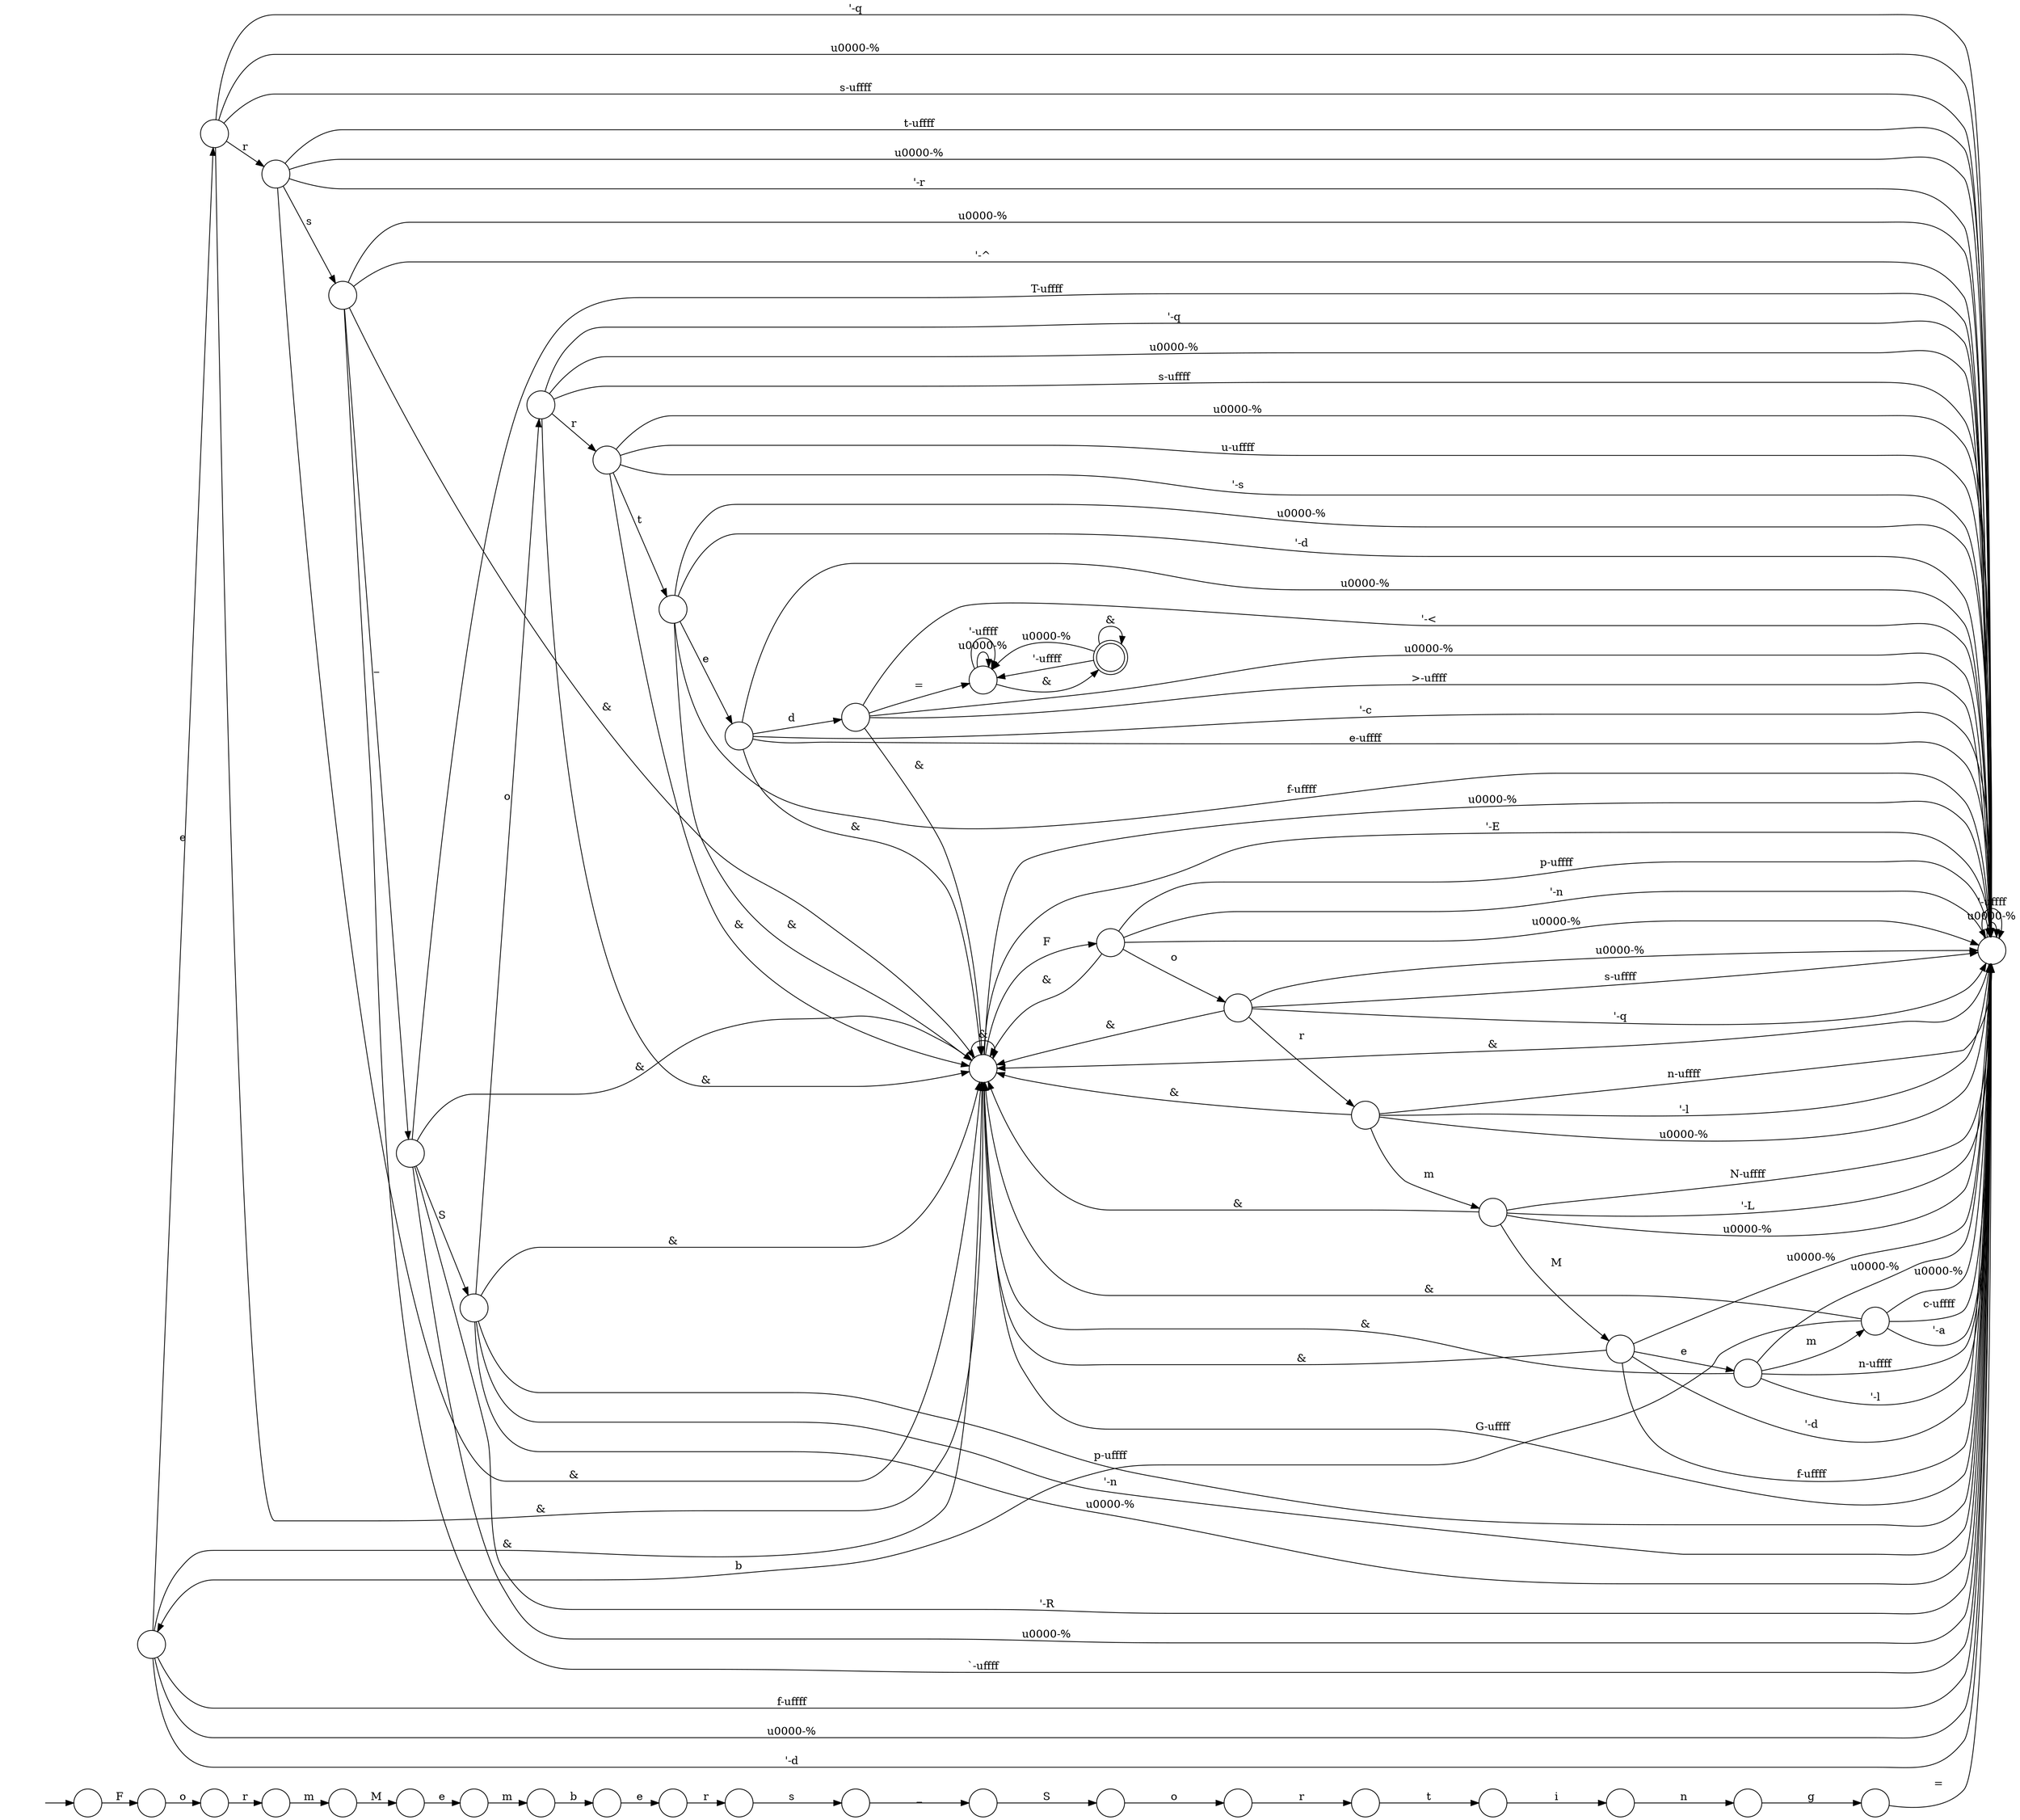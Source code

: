 digraph Automaton {
  rankdir = LR;
  0 [shape=circle,label=""];
  0 -> 5 [label="&"]
  0 -> 34 [label="e"]
  0 -> 32 [label="f-\uffff"]
  0 -> 32 [label="\u0000-%"]
  0 -> 32 [label="'-d"]
  1 [shape=circle,label=""];
  1 -> 16 [label="e"]
  2 [shape=circle,label=""];
  2 -> 32 [label="'-<"]
  2 -> 8 [label="="]
  2 -> 5 [label="&"]
  2 -> 32 [label="\u0000-%"]
  2 -> 32 [label=">-\uffff"]
  3 [shape=circle,label=""];
  3 -> 22 [label="o"]
  4 [shape=circle,label=""];
  4 -> 14 [label="b"]
  5 [shape=circle,label=""];
  5 -> 32 [label="G-\uffff"]
  5 -> 5 [label="&"]
  5 -> 37 [label="F"]
  5 -> 32 [label="\u0000-%"]
  5 -> 32 [label="'-E"]
  6 [shape=circle,label=""];
  6 -> 5 [label="&"]
  6 -> 32 [label="n-\uffff"]
  6 -> 35 [label="m"]
  6 -> 32 [label="'-l"]
  6 -> 32 [label="\u0000-%"]
  7 [shape=circle,label=""];
  7 -> 38 [label="t"]
  8 [shape=circle,label=""];
  8 -> 21 [label="&"]
  8 -> 8 [label="\u0000-%"]
  8 -> 8 [label="'-\uffff"]
  9 [shape=circle,label=""];
  9 -> 36 [label="m"]
  10 [shape=circle,label=""];
  10 -> 5 [label="&"]
  10 -> 32 [label="'-q"]
  10 -> 32 [label="\u0000-%"]
  10 -> 28 [label="r"]
  10 -> 32 [label="s-\uffff"]
  11 [shape=circle,label=""];
  11 -> 32 [label="`-\uffff"]
  11 -> 5 [label="&"]
  11 -> 15 [label="_"]
  11 -> 32 [label="\u0000-%"]
  11 -> 32 [label="'-^"]
  12 [shape=circle,label=""];
  12 -> 24 [label="g"]
  13 [shape=circle,label=""];
  13 -> 5 [label="&"]
  13 -> 32 [label="'-q"]
  13 -> 32 [label="\u0000-%"]
  13 -> 40 [label="r"]
  13 -> 32 [label="s-\uffff"]
  14 [shape=circle,label=""];
  14 -> 31 [label="e"]
  15 [shape=circle,label=""];
  15 -> 32 [label="'-R"]
  15 -> 5 [label="&"]
  15 -> 27 [label="S"]
  15 -> 32 [label="\u0000-%"]
  15 -> 32 [label="T-\uffff"]
  16 [shape=circle,label=""];
  16 -> 4 [label="m"]
  17 [shape=circle,label=""];
  initial [shape=plaintext,label=""];
  initial -> 17
  17 -> 41 [label="F"]
  18 [shape=circle,label=""];
  18 -> 5 [label="&"]
  18 -> 30 [label="e"]
  18 -> 32 [label="f-\uffff"]
  18 -> 32 [label="\u0000-%"]
  18 -> 32 [label="'-d"]
  19 [shape=circle,label=""];
  19 -> 32 [label="N-\uffff"]
  19 -> 32 [label="'-L"]
  19 -> 5 [label="&"]
  19 -> 32 [label="\u0000-%"]
  19 -> 39 [label="M"]
  20 [shape=circle,label=""];
  20 -> 29 [label="_"]
  21 [shape=doublecircle,label=""];
  21 -> 21 [label="&"]
  21 -> 8 [label="\u0000-%"]
  21 -> 8 [label="'-\uffff"]
  22 [shape=circle,label=""];
  22 -> 7 [label="r"]
  23 [shape=circle,label=""];
  23 -> 20 [label="s"]
  24 [shape=circle,label=""];
  24 -> 32 [label="="]
  25 [shape=circle,label=""];
  25 -> 9 [label="r"]
  26 [shape=circle,label=""];
  26 -> 12 [label="n"]
  27 [shape=circle,label=""];
  27 -> 32 [label="p-\uffff"]
  27 -> 32 [label="'-n"]
  27 -> 5 [label="&"]
  27 -> 32 [label="\u0000-%"]
  27 -> 10 [label="o"]
  28 [shape=circle,label=""];
  28 -> 18 [label="t"]
  28 -> 5 [label="&"]
  28 -> 32 [label="\u0000-%"]
  28 -> 32 [label="u-\uffff"]
  28 -> 32 [label="'-s"]
  29 [shape=circle,label=""];
  29 -> 3 [label="S"]
  30 [shape=circle,label=""];
  30 -> 32 [label="'-c"]
  30 -> 5 [label="&"]
  30 -> 2 [label="d"]
  30 -> 32 [label="e-\uffff"]
  30 -> 32 [label="\u0000-%"]
  31 [shape=circle,label=""];
  31 -> 23 [label="r"]
  32 [shape=circle,label=""];
  32 -> 5 [label="&"]
  32 -> 32 [label="\u0000-%"]
  32 -> 32 [label="'-\uffff"]
  33 [shape=circle,label=""];
  33 -> 5 [label="&"]
  33 -> 11 [label="s"]
  33 -> 32 [label="t-\uffff"]
  33 -> 32 [label="\u0000-%"]
  33 -> 32 [label="'-r"]
  34 [shape=circle,label=""];
  34 -> 5 [label="&"]
  34 -> 32 [label="'-q"]
  34 -> 32 [label="\u0000-%"]
  34 -> 33 [label="r"]
  34 -> 32 [label="s-\uffff"]
  35 [shape=circle,label=""];
  35 -> 32 [label="'-a"]
  35 -> 5 [label="&"]
  35 -> 0 [label="b"]
  35 -> 32 [label="\u0000-%"]
  35 -> 32 [label="c-\uffff"]
  36 [shape=circle,label=""];
  36 -> 1 [label="M"]
  37 [shape=circle,label=""];
  37 -> 32 [label="p-\uffff"]
  37 -> 32 [label="'-n"]
  37 -> 5 [label="&"]
  37 -> 32 [label="\u0000-%"]
  37 -> 13 [label="o"]
  38 [shape=circle,label=""];
  38 -> 26 [label="i"]
  39 [shape=circle,label=""];
  39 -> 5 [label="&"]
  39 -> 6 [label="e"]
  39 -> 32 [label="f-\uffff"]
  39 -> 32 [label="\u0000-%"]
  39 -> 32 [label="'-d"]
  40 [shape=circle,label=""];
  40 -> 5 [label="&"]
  40 -> 32 [label="n-\uffff"]
  40 -> 19 [label="m"]
  40 -> 32 [label="'-l"]
  40 -> 32 [label="\u0000-%"]
  41 [shape=circle,label=""];
  41 -> 25 [label="o"]
}

